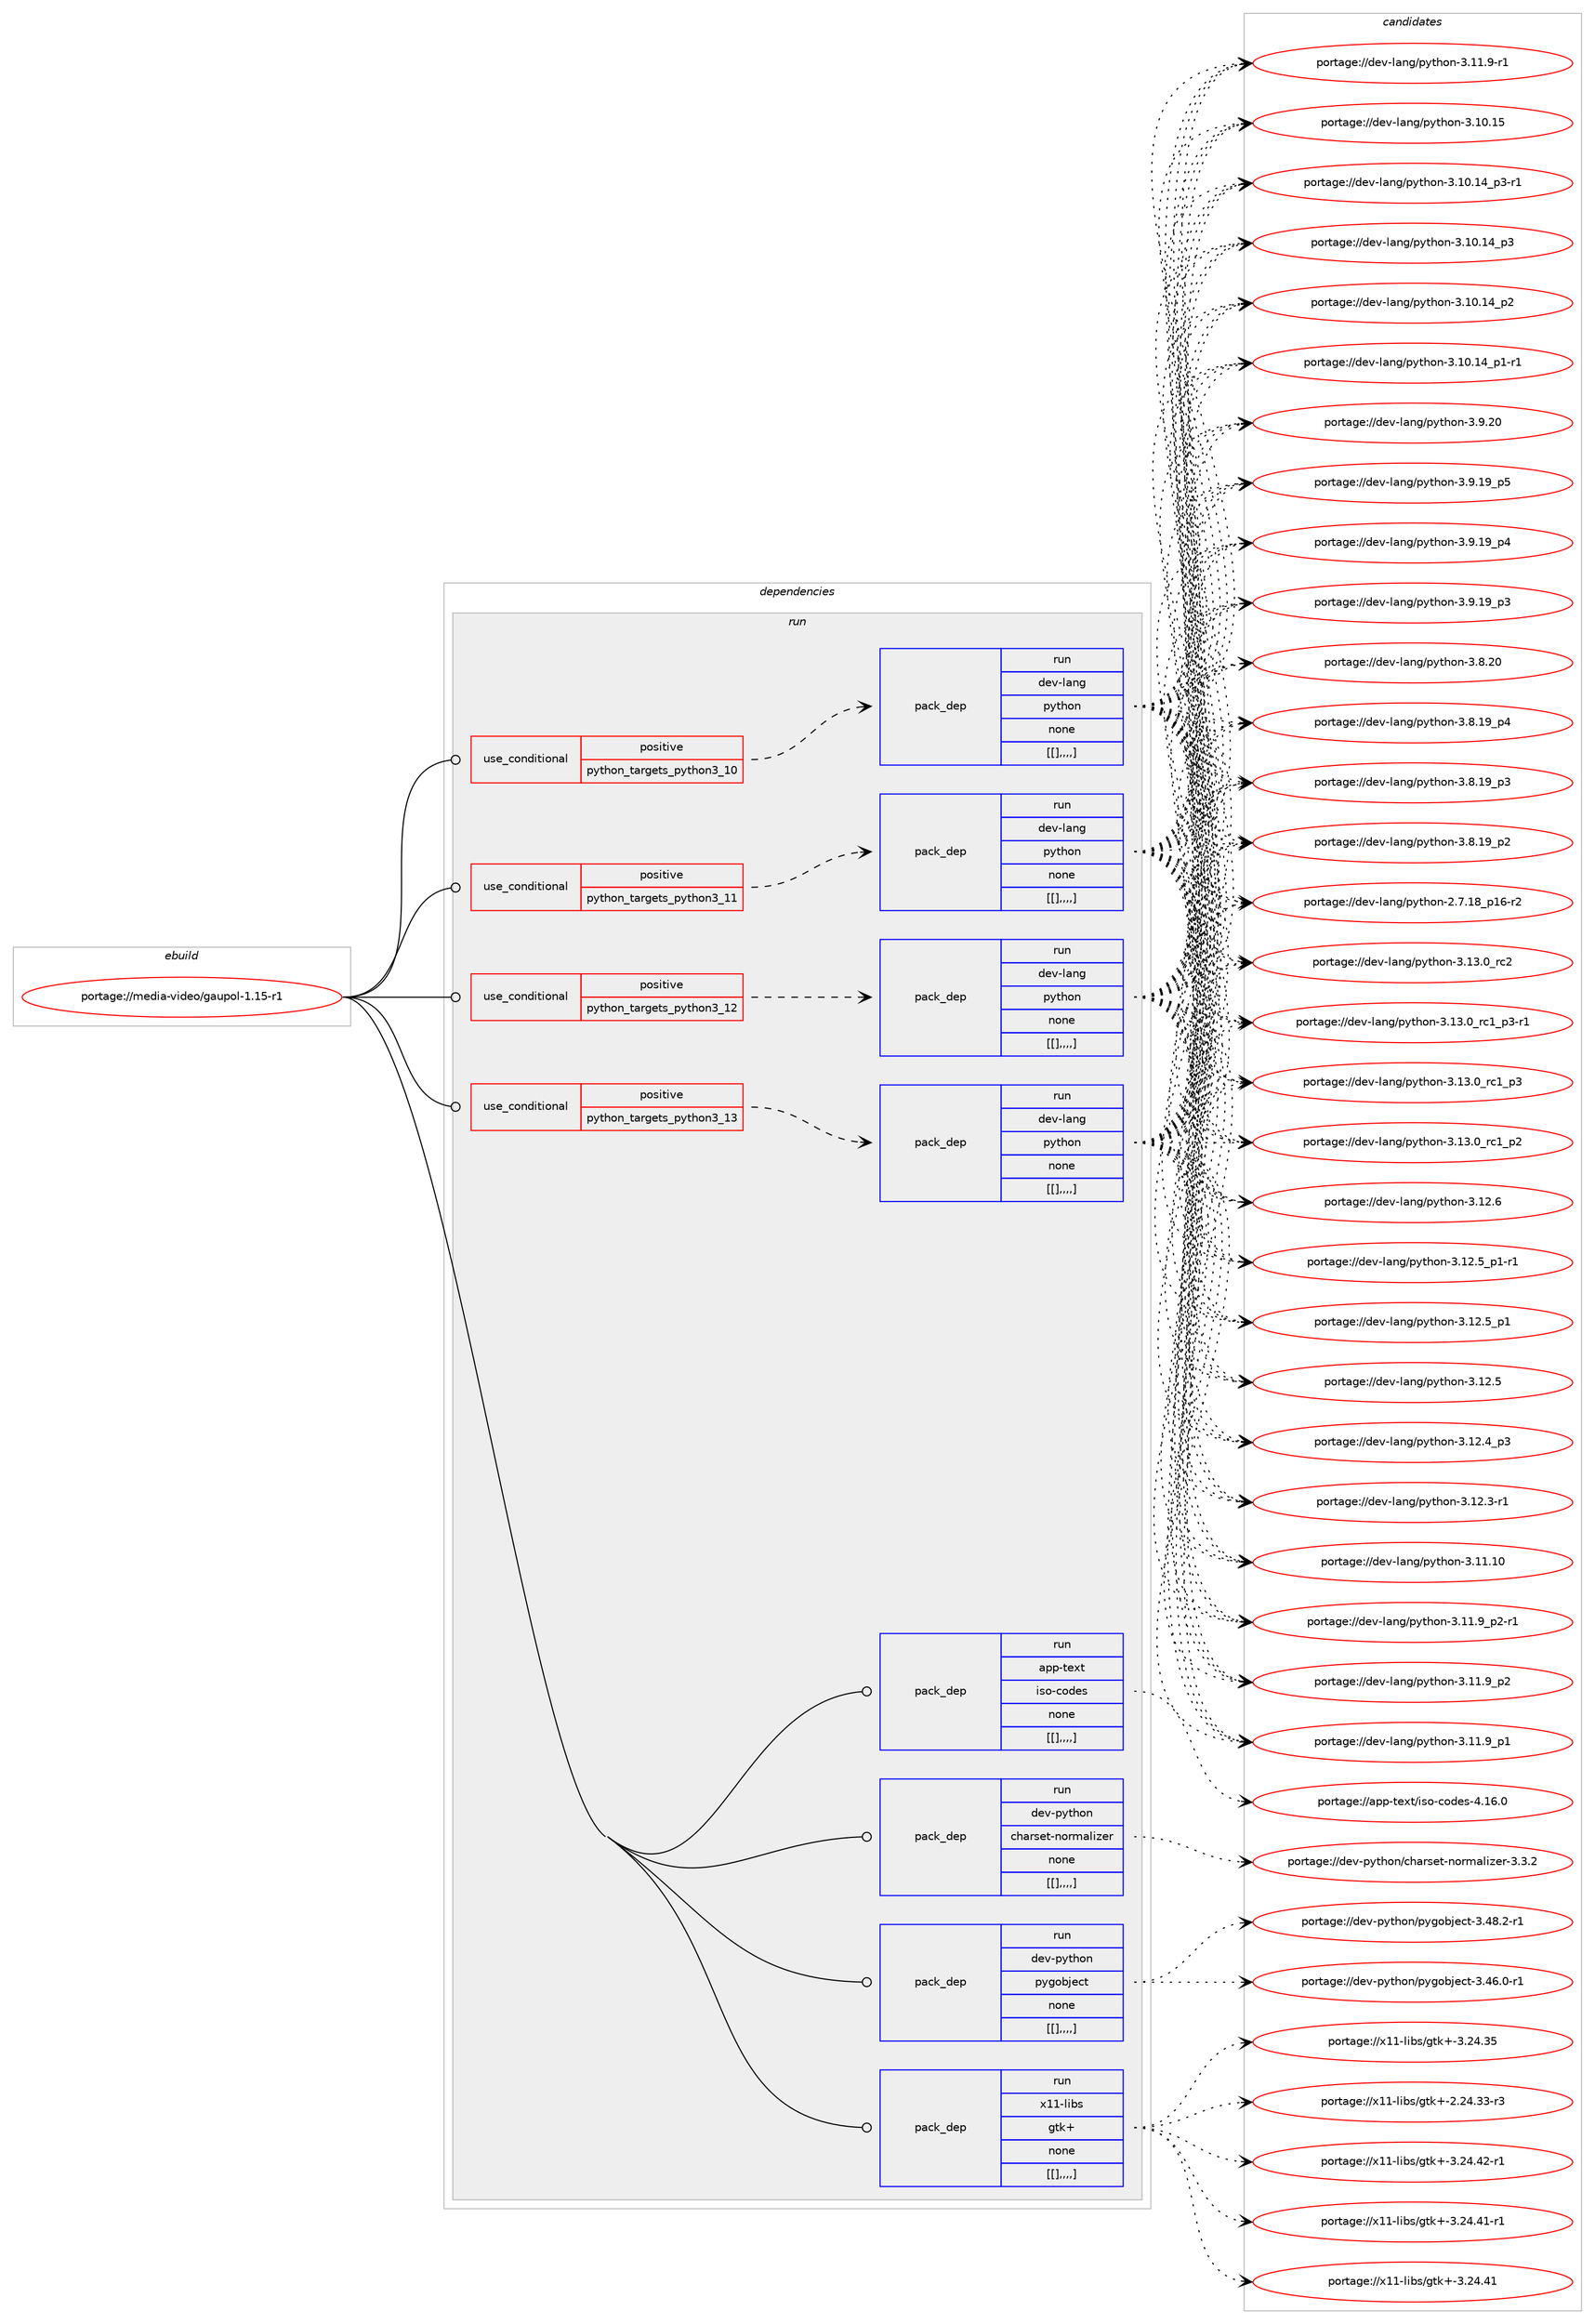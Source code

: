 digraph prolog {

# *************
# Graph options
# *************

newrank=true;
concentrate=true;
compound=true;
graph [rankdir=LR,fontname=Helvetica,fontsize=10,ranksep=1.5];#, ranksep=2.5, nodesep=0.2];
edge  [arrowhead=vee];
node  [fontname=Helvetica,fontsize=10];

# **********
# The ebuild
# **********

subgraph cluster_leftcol {
color=gray;
label=<<i>ebuild</i>>;
id [label="portage://media-video/gaupol-1.15-r1", color=red, width=4, href="../media-video/gaupol-1.15-r1.svg"];
}

# ****************
# The dependencies
# ****************

subgraph cluster_midcol {
color=gray;
label=<<i>dependencies</i>>;
subgraph cluster_compile {
fillcolor="#eeeeee";
style=filled;
label=<<i>compile</i>>;
}
subgraph cluster_compileandrun {
fillcolor="#eeeeee";
style=filled;
label=<<i>compile and run</i>>;
}
subgraph cluster_run {
fillcolor="#eeeeee";
style=filled;
label=<<i>run</i>>;
subgraph cond88554 {
dependency346748 [label=<<TABLE BORDER="0" CELLBORDER="1" CELLSPACING="0" CELLPADDING="4"><TR><TD ROWSPAN="3" CELLPADDING="10">use_conditional</TD></TR><TR><TD>positive</TD></TR><TR><TD>python_targets_python3_10</TD></TR></TABLE>>, shape=none, color=red];
subgraph pack255519 {
dependency346749 [label=<<TABLE BORDER="0" CELLBORDER="1" CELLSPACING="0" CELLPADDING="4" WIDTH="220"><TR><TD ROWSPAN="6" CELLPADDING="30">pack_dep</TD></TR><TR><TD WIDTH="110">run</TD></TR><TR><TD>dev-lang</TD></TR><TR><TD>python</TD></TR><TR><TD>none</TD></TR><TR><TD>[[],,,,]</TD></TR></TABLE>>, shape=none, color=blue];
}
dependency346748:e -> dependency346749:w [weight=20,style="dashed",arrowhead="vee"];
}
id:e -> dependency346748:w [weight=20,style="solid",arrowhead="odot"];
subgraph cond88555 {
dependency346750 [label=<<TABLE BORDER="0" CELLBORDER="1" CELLSPACING="0" CELLPADDING="4"><TR><TD ROWSPAN="3" CELLPADDING="10">use_conditional</TD></TR><TR><TD>positive</TD></TR><TR><TD>python_targets_python3_11</TD></TR></TABLE>>, shape=none, color=red];
subgraph pack255520 {
dependency346751 [label=<<TABLE BORDER="0" CELLBORDER="1" CELLSPACING="0" CELLPADDING="4" WIDTH="220"><TR><TD ROWSPAN="6" CELLPADDING="30">pack_dep</TD></TR><TR><TD WIDTH="110">run</TD></TR><TR><TD>dev-lang</TD></TR><TR><TD>python</TD></TR><TR><TD>none</TD></TR><TR><TD>[[],,,,]</TD></TR></TABLE>>, shape=none, color=blue];
}
dependency346750:e -> dependency346751:w [weight=20,style="dashed",arrowhead="vee"];
}
id:e -> dependency346750:w [weight=20,style="solid",arrowhead="odot"];
subgraph cond88556 {
dependency346752 [label=<<TABLE BORDER="0" CELLBORDER="1" CELLSPACING="0" CELLPADDING="4"><TR><TD ROWSPAN="3" CELLPADDING="10">use_conditional</TD></TR><TR><TD>positive</TD></TR><TR><TD>python_targets_python3_12</TD></TR></TABLE>>, shape=none, color=red];
subgraph pack255521 {
dependency346753 [label=<<TABLE BORDER="0" CELLBORDER="1" CELLSPACING="0" CELLPADDING="4" WIDTH="220"><TR><TD ROWSPAN="6" CELLPADDING="30">pack_dep</TD></TR><TR><TD WIDTH="110">run</TD></TR><TR><TD>dev-lang</TD></TR><TR><TD>python</TD></TR><TR><TD>none</TD></TR><TR><TD>[[],,,,]</TD></TR></TABLE>>, shape=none, color=blue];
}
dependency346752:e -> dependency346753:w [weight=20,style="dashed",arrowhead="vee"];
}
id:e -> dependency346752:w [weight=20,style="solid",arrowhead="odot"];
subgraph cond88557 {
dependency346754 [label=<<TABLE BORDER="0" CELLBORDER="1" CELLSPACING="0" CELLPADDING="4"><TR><TD ROWSPAN="3" CELLPADDING="10">use_conditional</TD></TR><TR><TD>positive</TD></TR><TR><TD>python_targets_python3_13</TD></TR></TABLE>>, shape=none, color=red];
subgraph pack255522 {
dependency346755 [label=<<TABLE BORDER="0" CELLBORDER="1" CELLSPACING="0" CELLPADDING="4" WIDTH="220"><TR><TD ROWSPAN="6" CELLPADDING="30">pack_dep</TD></TR><TR><TD WIDTH="110">run</TD></TR><TR><TD>dev-lang</TD></TR><TR><TD>python</TD></TR><TR><TD>none</TD></TR><TR><TD>[[],,,,]</TD></TR></TABLE>>, shape=none, color=blue];
}
dependency346754:e -> dependency346755:w [weight=20,style="dashed",arrowhead="vee"];
}
id:e -> dependency346754:w [weight=20,style="solid",arrowhead="odot"];
subgraph pack255523 {
dependency346756 [label=<<TABLE BORDER="0" CELLBORDER="1" CELLSPACING="0" CELLPADDING="4" WIDTH="220"><TR><TD ROWSPAN="6" CELLPADDING="30">pack_dep</TD></TR><TR><TD WIDTH="110">run</TD></TR><TR><TD>app-text</TD></TR><TR><TD>iso-codes</TD></TR><TR><TD>none</TD></TR><TR><TD>[[],,,,]</TD></TR></TABLE>>, shape=none, color=blue];
}
id:e -> dependency346756:w [weight=20,style="solid",arrowhead="odot"];
subgraph pack255524 {
dependency346757 [label=<<TABLE BORDER="0" CELLBORDER="1" CELLSPACING="0" CELLPADDING="4" WIDTH="220"><TR><TD ROWSPAN="6" CELLPADDING="30">pack_dep</TD></TR><TR><TD WIDTH="110">run</TD></TR><TR><TD>dev-python</TD></TR><TR><TD>charset-normalizer</TD></TR><TR><TD>none</TD></TR><TR><TD>[[],,,,]</TD></TR></TABLE>>, shape=none, color=blue];
}
id:e -> dependency346757:w [weight=20,style="solid",arrowhead="odot"];
subgraph pack255525 {
dependency346758 [label=<<TABLE BORDER="0" CELLBORDER="1" CELLSPACING="0" CELLPADDING="4" WIDTH="220"><TR><TD ROWSPAN="6" CELLPADDING="30">pack_dep</TD></TR><TR><TD WIDTH="110">run</TD></TR><TR><TD>dev-python</TD></TR><TR><TD>pygobject</TD></TR><TR><TD>none</TD></TR><TR><TD>[[],,,,]</TD></TR></TABLE>>, shape=none, color=blue];
}
id:e -> dependency346758:w [weight=20,style="solid",arrowhead="odot"];
subgraph pack255526 {
dependency346759 [label=<<TABLE BORDER="0" CELLBORDER="1" CELLSPACING="0" CELLPADDING="4" WIDTH="220"><TR><TD ROWSPAN="6" CELLPADDING="30">pack_dep</TD></TR><TR><TD WIDTH="110">run</TD></TR><TR><TD>x11-libs</TD></TR><TR><TD>gtk+</TD></TR><TR><TD>none</TD></TR><TR><TD>[[],,,,]</TD></TR></TABLE>>, shape=none, color=blue];
}
id:e -> dependency346759:w [weight=20,style="solid",arrowhead="odot"];
}
}

# **************
# The candidates
# **************

subgraph cluster_choices {
rank=same;
color=gray;
label=<<i>candidates</i>>;

subgraph choice255519 {
color=black;
nodesep=1;
choice10010111845108971101034711212111610411111045514649514648951149950 [label="portage://dev-lang/python-3.13.0_rc2", color=red, width=4,href="../dev-lang/python-3.13.0_rc2.svg"];
choice1001011184510897110103471121211161041111104551464951464895114994995112514511449 [label="portage://dev-lang/python-3.13.0_rc1_p3-r1", color=red, width=4,href="../dev-lang/python-3.13.0_rc1_p3-r1.svg"];
choice100101118451089711010347112121116104111110455146495146489511499499511251 [label="portage://dev-lang/python-3.13.0_rc1_p3", color=red, width=4,href="../dev-lang/python-3.13.0_rc1_p3.svg"];
choice100101118451089711010347112121116104111110455146495146489511499499511250 [label="portage://dev-lang/python-3.13.0_rc1_p2", color=red, width=4,href="../dev-lang/python-3.13.0_rc1_p2.svg"];
choice10010111845108971101034711212111610411111045514649504654 [label="portage://dev-lang/python-3.12.6", color=red, width=4,href="../dev-lang/python-3.12.6.svg"];
choice1001011184510897110103471121211161041111104551464950465395112494511449 [label="portage://dev-lang/python-3.12.5_p1-r1", color=red, width=4,href="../dev-lang/python-3.12.5_p1-r1.svg"];
choice100101118451089711010347112121116104111110455146495046539511249 [label="portage://dev-lang/python-3.12.5_p1", color=red, width=4,href="../dev-lang/python-3.12.5_p1.svg"];
choice10010111845108971101034711212111610411111045514649504653 [label="portage://dev-lang/python-3.12.5", color=red, width=4,href="../dev-lang/python-3.12.5.svg"];
choice100101118451089711010347112121116104111110455146495046529511251 [label="portage://dev-lang/python-3.12.4_p3", color=red, width=4,href="../dev-lang/python-3.12.4_p3.svg"];
choice100101118451089711010347112121116104111110455146495046514511449 [label="portage://dev-lang/python-3.12.3-r1", color=red, width=4,href="../dev-lang/python-3.12.3-r1.svg"];
choice1001011184510897110103471121211161041111104551464949464948 [label="portage://dev-lang/python-3.11.10", color=red, width=4,href="../dev-lang/python-3.11.10.svg"];
choice1001011184510897110103471121211161041111104551464949465795112504511449 [label="portage://dev-lang/python-3.11.9_p2-r1", color=red, width=4,href="../dev-lang/python-3.11.9_p2-r1.svg"];
choice100101118451089711010347112121116104111110455146494946579511250 [label="portage://dev-lang/python-3.11.9_p2", color=red, width=4,href="../dev-lang/python-3.11.9_p2.svg"];
choice100101118451089711010347112121116104111110455146494946579511249 [label="portage://dev-lang/python-3.11.9_p1", color=red, width=4,href="../dev-lang/python-3.11.9_p1.svg"];
choice100101118451089711010347112121116104111110455146494946574511449 [label="portage://dev-lang/python-3.11.9-r1", color=red, width=4,href="../dev-lang/python-3.11.9-r1.svg"];
choice1001011184510897110103471121211161041111104551464948464953 [label="portage://dev-lang/python-3.10.15", color=red, width=4,href="../dev-lang/python-3.10.15.svg"];
choice100101118451089711010347112121116104111110455146494846495295112514511449 [label="portage://dev-lang/python-3.10.14_p3-r1", color=red, width=4,href="../dev-lang/python-3.10.14_p3-r1.svg"];
choice10010111845108971101034711212111610411111045514649484649529511251 [label="portage://dev-lang/python-3.10.14_p3", color=red, width=4,href="../dev-lang/python-3.10.14_p3.svg"];
choice10010111845108971101034711212111610411111045514649484649529511250 [label="portage://dev-lang/python-3.10.14_p2", color=red, width=4,href="../dev-lang/python-3.10.14_p2.svg"];
choice100101118451089711010347112121116104111110455146494846495295112494511449 [label="portage://dev-lang/python-3.10.14_p1-r1", color=red, width=4,href="../dev-lang/python-3.10.14_p1-r1.svg"];
choice10010111845108971101034711212111610411111045514657465048 [label="portage://dev-lang/python-3.9.20", color=red, width=4,href="../dev-lang/python-3.9.20.svg"];
choice100101118451089711010347112121116104111110455146574649579511253 [label="portage://dev-lang/python-3.9.19_p5", color=red, width=4,href="../dev-lang/python-3.9.19_p5.svg"];
choice100101118451089711010347112121116104111110455146574649579511252 [label="portage://dev-lang/python-3.9.19_p4", color=red, width=4,href="../dev-lang/python-3.9.19_p4.svg"];
choice100101118451089711010347112121116104111110455146574649579511251 [label="portage://dev-lang/python-3.9.19_p3", color=red, width=4,href="../dev-lang/python-3.9.19_p3.svg"];
choice10010111845108971101034711212111610411111045514656465048 [label="portage://dev-lang/python-3.8.20", color=red, width=4,href="../dev-lang/python-3.8.20.svg"];
choice100101118451089711010347112121116104111110455146564649579511252 [label="portage://dev-lang/python-3.8.19_p4", color=red, width=4,href="../dev-lang/python-3.8.19_p4.svg"];
choice100101118451089711010347112121116104111110455146564649579511251 [label="portage://dev-lang/python-3.8.19_p3", color=red, width=4,href="../dev-lang/python-3.8.19_p3.svg"];
choice100101118451089711010347112121116104111110455146564649579511250 [label="portage://dev-lang/python-3.8.19_p2", color=red, width=4,href="../dev-lang/python-3.8.19_p2.svg"];
choice100101118451089711010347112121116104111110455046554649569511249544511450 [label="portage://dev-lang/python-2.7.18_p16-r2", color=red, width=4,href="../dev-lang/python-2.7.18_p16-r2.svg"];
dependency346749:e -> choice10010111845108971101034711212111610411111045514649514648951149950:w [style=dotted,weight="100"];
dependency346749:e -> choice1001011184510897110103471121211161041111104551464951464895114994995112514511449:w [style=dotted,weight="100"];
dependency346749:e -> choice100101118451089711010347112121116104111110455146495146489511499499511251:w [style=dotted,weight="100"];
dependency346749:e -> choice100101118451089711010347112121116104111110455146495146489511499499511250:w [style=dotted,weight="100"];
dependency346749:e -> choice10010111845108971101034711212111610411111045514649504654:w [style=dotted,weight="100"];
dependency346749:e -> choice1001011184510897110103471121211161041111104551464950465395112494511449:w [style=dotted,weight="100"];
dependency346749:e -> choice100101118451089711010347112121116104111110455146495046539511249:w [style=dotted,weight="100"];
dependency346749:e -> choice10010111845108971101034711212111610411111045514649504653:w [style=dotted,weight="100"];
dependency346749:e -> choice100101118451089711010347112121116104111110455146495046529511251:w [style=dotted,weight="100"];
dependency346749:e -> choice100101118451089711010347112121116104111110455146495046514511449:w [style=dotted,weight="100"];
dependency346749:e -> choice1001011184510897110103471121211161041111104551464949464948:w [style=dotted,weight="100"];
dependency346749:e -> choice1001011184510897110103471121211161041111104551464949465795112504511449:w [style=dotted,weight="100"];
dependency346749:e -> choice100101118451089711010347112121116104111110455146494946579511250:w [style=dotted,weight="100"];
dependency346749:e -> choice100101118451089711010347112121116104111110455146494946579511249:w [style=dotted,weight="100"];
dependency346749:e -> choice100101118451089711010347112121116104111110455146494946574511449:w [style=dotted,weight="100"];
dependency346749:e -> choice1001011184510897110103471121211161041111104551464948464953:w [style=dotted,weight="100"];
dependency346749:e -> choice100101118451089711010347112121116104111110455146494846495295112514511449:w [style=dotted,weight="100"];
dependency346749:e -> choice10010111845108971101034711212111610411111045514649484649529511251:w [style=dotted,weight="100"];
dependency346749:e -> choice10010111845108971101034711212111610411111045514649484649529511250:w [style=dotted,weight="100"];
dependency346749:e -> choice100101118451089711010347112121116104111110455146494846495295112494511449:w [style=dotted,weight="100"];
dependency346749:e -> choice10010111845108971101034711212111610411111045514657465048:w [style=dotted,weight="100"];
dependency346749:e -> choice100101118451089711010347112121116104111110455146574649579511253:w [style=dotted,weight="100"];
dependency346749:e -> choice100101118451089711010347112121116104111110455146574649579511252:w [style=dotted,weight="100"];
dependency346749:e -> choice100101118451089711010347112121116104111110455146574649579511251:w [style=dotted,weight="100"];
dependency346749:e -> choice10010111845108971101034711212111610411111045514656465048:w [style=dotted,weight="100"];
dependency346749:e -> choice100101118451089711010347112121116104111110455146564649579511252:w [style=dotted,weight="100"];
dependency346749:e -> choice100101118451089711010347112121116104111110455146564649579511251:w [style=dotted,weight="100"];
dependency346749:e -> choice100101118451089711010347112121116104111110455146564649579511250:w [style=dotted,weight="100"];
dependency346749:e -> choice100101118451089711010347112121116104111110455046554649569511249544511450:w [style=dotted,weight="100"];
}
subgraph choice255520 {
color=black;
nodesep=1;
choice10010111845108971101034711212111610411111045514649514648951149950 [label="portage://dev-lang/python-3.13.0_rc2", color=red, width=4,href="../dev-lang/python-3.13.0_rc2.svg"];
choice1001011184510897110103471121211161041111104551464951464895114994995112514511449 [label="portage://dev-lang/python-3.13.0_rc1_p3-r1", color=red, width=4,href="../dev-lang/python-3.13.0_rc1_p3-r1.svg"];
choice100101118451089711010347112121116104111110455146495146489511499499511251 [label="portage://dev-lang/python-3.13.0_rc1_p3", color=red, width=4,href="../dev-lang/python-3.13.0_rc1_p3.svg"];
choice100101118451089711010347112121116104111110455146495146489511499499511250 [label="portage://dev-lang/python-3.13.0_rc1_p2", color=red, width=4,href="../dev-lang/python-3.13.0_rc1_p2.svg"];
choice10010111845108971101034711212111610411111045514649504654 [label="portage://dev-lang/python-3.12.6", color=red, width=4,href="../dev-lang/python-3.12.6.svg"];
choice1001011184510897110103471121211161041111104551464950465395112494511449 [label="portage://dev-lang/python-3.12.5_p1-r1", color=red, width=4,href="../dev-lang/python-3.12.5_p1-r1.svg"];
choice100101118451089711010347112121116104111110455146495046539511249 [label="portage://dev-lang/python-3.12.5_p1", color=red, width=4,href="../dev-lang/python-3.12.5_p1.svg"];
choice10010111845108971101034711212111610411111045514649504653 [label="portage://dev-lang/python-3.12.5", color=red, width=4,href="../dev-lang/python-3.12.5.svg"];
choice100101118451089711010347112121116104111110455146495046529511251 [label="portage://dev-lang/python-3.12.4_p3", color=red, width=4,href="../dev-lang/python-3.12.4_p3.svg"];
choice100101118451089711010347112121116104111110455146495046514511449 [label="portage://dev-lang/python-3.12.3-r1", color=red, width=4,href="../dev-lang/python-3.12.3-r1.svg"];
choice1001011184510897110103471121211161041111104551464949464948 [label="portage://dev-lang/python-3.11.10", color=red, width=4,href="../dev-lang/python-3.11.10.svg"];
choice1001011184510897110103471121211161041111104551464949465795112504511449 [label="portage://dev-lang/python-3.11.9_p2-r1", color=red, width=4,href="../dev-lang/python-3.11.9_p2-r1.svg"];
choice100101118451089711010347112121116104111110455146494946579511250 [label="portage://dev-lang/python-3.11.9_p2", color=red, width=4,href="../dev-lang/python-3.11.9_p2.svg"];
choice100101118451089711010347112121116104111110455146494946579511249 [label="portage://dev-lang/python-3.11.9_p1", color=red, width=4,href="../dev-lang/python-3.11.9_p1.svg"];
choice100101118451089711010347112121116104111110455146494946574511449 [label="portage://dev-lang/python-3.11.9-r1", color=red, width=4,href="../dev-lang/python-3.11.9-r1.svg"];
choice1001011184510897110103471121211161041111104551464948464953 [label="portage://dev-lang/python-3.10.15", color=red, width=4,href="../dev-lang/python-3.10.15.svg"];
choice100101118451089711010347112121116104111110455146494846495295112514511449 [label="portage://dev-lang/python-3.10.14_p3-r1", color=red, width=4,href="../dev-lang/python-3.10.14_p3-r1.svg"];
choice10010111845108971101034711212111610411111045514649484649529511251 [label="portage://dev-lang/python-3.10.14_p3", color=red, width=4,href="../dev-lang/python-3.10.14_p3.svg"];
choice10010111845108971101034711212111610411111045514649484649529511250 [label="portage://dev-lang/python-3.10.14_p2", color=red, width=4,href="../dev-lang/python-3.10.14_p2.svg"];
choice100101118451089711010347112121116104111110455146494846495295112494511449 [label="portage://dev-lang/python-3.10.14_p1-r1", color=red, width=4,href="../dev-lang/python-3.10.14_p1-r1.svg"];
choice10010111845108971101034711212111610411111045514657465048 [label="portage://dev-lang/python-3.9.20", color=red, width=4,href="../dev-lang/python-3.9.20.svg"];
choice100101118451089711010347112121116104111110455146574649579511253 [label="portage://dev-lang/python-3.9.19_p5", color=red, width=4,href="../dev-lang/python-3.9.19_p5.svg"];
choice100101118451089711010347112121116104111110455146574649579511252 [label="portage://dev-lang/python-3.9.19_p4", color=red, width=4,href="../dev-lang/python-3.9.19_p4.svg"];
choice100101118451089711010347112121116104111110455146574649579511251 [label="portage://dev-lang/python-3.9.19_p3", color=red, width=4,href="../dev-lang/python-3.9.19_p3.svg"];
choice10010111845108971101034711212111610411111045514656465048 [label="portage://dev-lang/python-3.8.20", color=red, width=4,href="../dev-lang/python-3.8.20.svg"];
choice100101118451089711010347112121116104111110455146564649579511252 [label="portage://dev-lang/python-3.8.19_p4", color=red, width=4,href="../dev-lang/python-3.8.19_p4.svg"];
choice100101118451089711010347112121116104111110455146564649579511251 [label="portage://dev-lang/python-3.8.19_p3", color=red, width=4,href="../dev-lang/python-3.8.19_p3.svg"];
choice100101118451089711010347112121116104111110455146564649579511250 [label="portage://dev-lang/python-3.8.19_p2", color=red, width=4,href="../dev-lang/python-3.8.19_p2.svg"];
choice100101118451089711010347112121116104111110455046554649569511249544511450 [label="portage://dev-lang/python-2.7.18_p16-r2", color=red, width=4,href="../dev-lang/python-2.7.18_p16-r2.svg"];
dependency346751:e -> choice10010111845108971101034711212111610411111045514649514648951149950:w [style=dotted,weight="100"];
dependency346751:e -> choice1001011184510897110103471121211161041111104551464951464895114994995112514511449:w [style=dotted,weight="100"];
dependency346751:e -> choice100101118451089711010347112121116104111110455146495146489511499499511251:w [style=dotted,weight="100"];
dependency346751:e -> choice100101118451089711010347112121116104111110455146495146489511499499511250:w [style=dotted,weight="100"];
dependency346751:e -> choice10010111845108971101034711212111610411111045514649504654:w [style=dotted,weight="100"];
dependency346751:e -> choice1001011184510897110103471121211161041111104551464950465395112494511449:w [style=dotted,weight="100"];
dependency346751:e -> choice100101118451089711010347112121116104111110455146495046539511249:w [style=dotted,weight="100"];
dependency346751:e -> choice10010111845108971101034711212111610411111045514649504653:w [style=dotted,weight="100"];
dependency346751:e -> choice100101118451089711010347112121116104111110455146495046529511251:w [style=dotted,weight="100"];
dependency346751:e -> choice100101118451089711010347112121116104111110455146495046514511449:w [style=dotted,weight="100"];
dependency346751:e -> choice1001011184510897110103471121211161041111104551464949464948:w [style=dotted,weight="100"];
dependency346751:e -> choice1001011184510897110103471121211161041111104551464949465795112504511449:w [style=dotted,weight="100"];
dependency346751:e -> choice100101118451089711010347112121116104111110455146494946579511250:w [style=dotted,weight="100"];
dependency346751:e -> choice100101118451089711010347112121116104111110455146494946579511249:w [style=dotted,weight="100"];
dependency346751:e -> choice100101118451089711010347112121116104111110455146494946574511449:w [style=dotted,weight="100"];
dependency346751:e -> choice1001011184510897110103471121211161041111104551464948464953:w [style=dotted,weight="100"];
dependency346751:e -> choice100101118451089711010347112121116104111110455146494846495295112514511449:w [style=dotted,weight="100"];
dependency346751:e -> choice10010111845108971101034711212111610411111045514649484649529511251:w [style=dotted,weight="100"];
dependency346751:e -> choice10010111845108971101034711212111610411111045514649484649529511250:w [style=dotted,weight="100"];
dependency346751:e -> choice100101118451089711010347112121116104111110455146494846495295112494511449:w [style=dotted,weight="100"];
dependency346751:e -> choice10010111845108971101034711212111610411111045514657465048:w [style=dotted,weight="100"];
dependency346751:e -> choice100101118451089711010347112121116104111110455146574649579511253:w [style=dotted,weight="100"];
dependency346751:e -> choice100101118451089711010347112121116104111110455146574649579511252:w [style=dotted,weight="100"];
dependency346751:e -> choice100101118451089711010347112121116104111110455146574649579511251:w [style=dotted,weight="100"];
dependency346751:e -> choice10010111845108971101034711212111610411111045514656465048:w [style=dotted,weight="100"];
dependency346751:e -> choice100101118451089711010347112121116104111110455146564649579511252:w [style=dotted,weight="100"];
dependency346751:e -> choice100101118451089711010347112121116104111110455146564649579511251:w [style=dotted,weight="100"];
dependency346751:e -> choice100101118451089711010347112121116104111110455146564649579511250:w [style=dotted,weight="100"];
dependency346751:e -> choice100101118451089711010347112121116104111110455046554649569511249544511450:w [style=dotted,weight="100"];
}
subgraph choice255521 {
color=black;
nodesep=1;
choice10010111845108971101034711212111610411111045514649514648951149950 [label="portage://dev-lang/python-3.13.0_rc2", color=red, width=4,href="../dev-lang/python-3.13.0_rc2.svg"];
choice1001011184510897110103471121211161041111104551464951464895114994995112514511449 [label="portage://dev-lang/python-3.13.0_rc1_p3-r1", color=red, width=4,href="../dev-lang/python-3.13.0_rc1_p3-r1.svg"];
choice100101118451089711010347112121116104111110455146495146489511499499511251 [label="portage://dev-lang/python-3.13.0_rc1_p3", color=red, width=4,href="../dev-lang/python-3.13.0_rc1_p3.svg"];
choice100101118451089711010347112121116104111110455146495146489511499499511250 [label="portage://dev-lang/python-3.13.0_rc1_p2", color=red, width=4,href="../dev-lang/python-3.13.0_rc1_p2.svg"];
choice10010111845108971101034711212111610411111045514649504654 [label="portage://dev-lang/python-3.12.6", color=red, width=4,href="../dev-lang/python-3.12.6.svg"];
choice1001011184510897110103471121211161041111104551464950465395112494511449 [label="portage://dev-lang/python-3.12.5_p1-r1", color=red, width=4,href="../dev-lang/python-3.12.5_p1-r1.svg"];
choice100101118451089711010347112121116104111110455146495046539511249 [label="portage://dev-lang/python-3.12.5_p1", color=red, width=4,href="../dev-lang/python-3.12.5_p1.svg"];
choice10010111845108971101034711212111610411111045514649504653 [label="portage://dev-lang/python-3.12.5", color=red, width=4,href="../dev-lang/python-3.12.5.svg"];
choice100101118451089711010347112121116104111110455146495046529511251 [label="portage://dev-lang/python-3.12.4_p3", color=red, width=4,href="../dev-lang/python-3.12.4_p3.svg"];
choice100101118451089711010347112121116104111110455146495046514511449 [label="portage://dev-lang/python-3.12.3-r1", color=red, width=4,href="../dev-lang/python-3.12.3-r1.svg"];
choice1001011184510897110103471121211161041111104551464949464948 [label="portage://dev-lang/python-3.11.10", color=red, width=4,href="../dev-lang/python-3.11.10.svg"];
choice1001011184510897110103471121211161041111104551464949465795112504511449 [label="portage://dev-lang/python-3.11.9_p2-r1", color=red, width=4,href="../dev-lang/python-3.11.9_p2-r1.svg"];
choice100101118451089711010347112121116104111110455146494946579511250 [label="portage://dev-lang/python-3.11.9_p2", color=red, width=4,href="../dev-lang/python-3.11.9_p2.svg"];
choice100101118451089711010347112121116104111110455146494946579511249 [label="portage://dev-lang/python-3.11.9_p1", color=red, width=4,href="../dev-lang/python-3.11.9_p1.svg"];
choice100101118451089711010347112121116104111110455146494946574511449 [label="portage://dev-lang/python-3.11.9-r1", color=red, width=4,href="../dev-lang/python-3.11.9-r1.svg"];
choice1001011184510897110103471121211161041111104551464948464953 [label="portage://dev-lang/python-3.10.15", color=red, width=4,href="../dev-lang/python-3.10.15.svg"];
choice100101118451089711010347112121116104111110455146494846495295112514511449 [label="portage://dev-lang/python-3.10.14_p3-r1", color=red, width=4,href="../dev-lang/python-3.10.14_p3-r1.svg"];
choice10010111845108971101034711212111610411111045514649484649529511251 [label="portage://dev-lang/python-3.10.14_p3", color=red, width=4,href="../dev-lang/python-3.10.14_p3.svg"];
choice10010111845108971101034711212111610411111045514649484649529511250 [label="portage://dev-lang/python-3.10.14_p2", color=red, width=4,href="../dev-lang/python-3.10.14_p2.svg"];
choice100101118451089711010347112121116104111110455146494846495295112494511449 [label="portage://dev-lang/python-3.10.14_p1-r1", color=red, width=4,href="../dev-lang/python-3.10.14_p1-r1.svg"];
choice10010111845108971101034711212111610411111045514657465048 [label="portage://dev-lang/python-3.9.20", color=red, width=4,href="../dev-lang/python-3.9.20.svg"];
choice100101118451089711010347112121116104111110455146574649579511253 [label="portage://dev-lang/python-3.9.19_p5", color=red, width=4,href="../dev-lang/python-3.9.19_p5.svg"];
choice100101118451089711010347112121116104111110455146574649579511252 [label="portage://dev-lang/python-3.9.19_p4", color=red, width=4,href="../dev-lang/python-3.9.19_p4.svg"];
choice100101118451089711010347112121116104111110455146574649579511251 [label="portage://dev-lang/python-3.9.19_p3", color=red, width=4,href="../dev-lang/python-3.9.19_p3.svg"];
choice10010111845108971101034711212111610411111045514656465048 [label="portage://dev-lang/python-3.8.20", color=red, width=4,href="../dev-lang/python-3.8.20.svg"];
choice100101118451089711010347112121116104111110455146564649579511252 [label="portage://dev-lang/python-3.8.19_p4", color=red, width=4,href="../dev-lang/python-3.8.19_p4.svg"];
choice100101118451089711010347112121116104111110455146564649579511251 [label="portage://dev-lang/python-3.8.19_p3", color=red, width=4,href="../dev-lang/python-3.8.19_p3.svg"];
choice100101118451089711010347112121116104111110455146564649579511250 [label="portage://dev-lang/python-3.8.19_p2", color=red, width=4,href="../dev-lang/python-3.8.19_p2.svg"];
choice100101118451089711010347112121116104111110455046554649569511249544511450 [label="portage://dev-lang/python-2.7.18_p16-r2", color=red, width=4,href="../dev-lang/python-2.7.18_p16-r2.svg"];
dependency346753:e -> choice10010111845108971101034711212111610411111045514649514648951149950:w [style=dotted,weight="100"];
dependency346753:e -> choice1001011184510897110103471121211161041111104551464951464895114994995112514511449:w [style=dotted,weight="100"];
dependency346753:e -> choice100101118451089711010347112121116104111110455146495146489511499499511251:w [style=dotted,weight="100"];
dependency346753:e -> choice100101118451089711010347112121116104111110455146495146489511499499511250:w [style=dotted,weight="100"];
dependency346753:e -> choice10010111845108971101034711212111610411111045514649504654:w [style=dotted,weight="100"];
dependency346753:e -> choice1001011184510897110103471121211161041111104551464950465395112494511449:w [style=dotted,weight="100"];
dependency346753:e -> choice100101118451089711010347112121116104111110455146495046539511249:w [style=dotted,weight="100"];
dependency346753:e -> choice10010111845108971101034711212111610411111045514649504653:w [style=dotted,weight="100"];
dependency346753:e -> choice100101118451089711010347112121116104111110455146495046529511251:w [style=dotted,weight="100"];
dependency346753:e -> choice100101118451089711010347112121116104111110455146495046514511449:w [style=dotted,weight="100"];
dependency346753:e -> choice1001011184510897110103471121211161041111104551464949464948:w [style=dotted,weight="100"];
dependency346753:e -> choice1001011184510897110103471121211161041111104551464949465795112504511449:w [style=dotted,weight="100"];
dependency346753:e -> choice100101118451089711010347112121116104111110455146494946579511250:w [style=dotted,weight="100"];
dependency346753:e -> choice100101118451089711010347112121116104111110455146494946579511249:w [style=dotted,weight="100"];
dependency346753:e -> choice100101118451089711010347112121116104111110455146494946574511449:w [style=dotted,weight="100"];
dependency346753:e -> choice1001011184510897110103471121211161041111104551464948464953:w [style=dotted,weight="100"];
dependency346753:e -> choice100101118451089711010347112121116104111110455146494846495295112514511449:w [style=dotted,weight="100"];
dependency346753:e -> choice10010111845108971101034711212111610411111045514649484649529511251:w [style=dotted,weight="100"];
dependency346753:e -> choice10010111845108971101034711212111610411111045514649484649529511250:w [style=dotted,weight="100"];
dependency346753:e -> choice100101118451089711010347112121116104111110455146494846495295112494511449:w [style=dotted,weight="100"];
dependency346753:e -> choice10010111845108971101034711212111610411111045514657465048:w [style=dotted,weight="100"];
dependency346753:e -> choice100101118451089711010347112121116104111110455146574649579511253:w [style=dotted,weight="100"];
dependency346753:e -> choice100101118451089711010347112121116104111110455146574649579511252:w [style=dotted,weight="100"];
dependency346753:e -> choice100101118451089711010347112121116104111110455146574649579511251:w [style=dotted,weight="100"];
dependency346753:e -> choice10010111845108971101034711212111610411111045514656465048:w [style=dotted,weight="100"];
dependency346753:e -> choice100101118451089711010347112121116104111110455146564649579511252:w [style=dotted,weight="100"];
dependency346753:e -> choice100101118451089711010347112121116104111110455146564649579511251:w [style=dotted,weight="100"];
dependency346753:e -> choice100101118451089711010347112121116104111110455146564649579511250:w [style=dotted,weight="100"];
dependency346753:e -> choice100101118451089711010347112121116104111110455046554649569511249544511450:w [style=dotted,weight="100"];
}
subgraph choice255522 {
color=black;
nodesep=1;
choice10010111845108971101034711212111610411111045514649514648951149950 [label="portage://dev-lang/python-3.13.0_rc2", color=red, width=4,href="../dev-lang/python-3.13.0_rc2.svg"];
choice1001011184510897110103471121211161041111104551464951464895114994995112514511449 [label="portage://dev-lang/python-3.13.0_rc1_p3-r1", color=red, width=4,href="../dev-lang/python-3.13.0_rc1_p3-r1.svg"];
choice100101118451089711010347112121116104111110455146495146489511499499511251 [label="portage://dev-lang/python-3.13.0_rc1_p3", color=red, width=4,href="../dev-lang/python-3.13.0_rc1_p3.svg"];
choice100101118451089711010347112121116104111110455146495146489511499499511250 [label="portage://dev-lang/python-3.13.0_rc1_p2", color=red, width=4,href="../dev-lang/python-3.13.0_rc1_p2.svg"];
choice10010111845108971101034711212111610411111045514649504654 [label="portage://dev-lang/python-3.12.6", color=red, width=4,href="../dev-lang/python-3.12.6.svg"];
choice1001011184510897110103471121211161041111104551464950465395112494511449 [label="portage://dev-lang/python-3.12.5_p1-r1", color=red, width=4,href="../dev-lang/python-3.12.5_p1-r1.svg"];
choice100101118451089711010347112121116104111110455146495046539511249 [label="portage://dev-lang/python-3.12.5_p1", color=red, width=4,href="../dev-lang/python-3.12.5_p1.svg"];
choice10010111845108971101034711212111610411111045514649504653 [label="portage://dev-lang/python-3.12.5", color=red, width=4,href="../dev-lang/python-3.12.5.svg"];
choice100101118451089711010347112121116104111110455146495046529511251 [label="portage://dev-lang/python-3.12.4_p3", color=red, width=4,href="../dev-lang/python-3.12.4_p3.svg"];
choice100101118451089711010347112121116104111110455146495046514511449 [label="portage://dev-lang/python-3.12.3-r1", color=red, width=4,href="../dev-lang/python-3.12.3-r1.svg"];
choice1001011184510897110103471121211161041111104551464949464948 [label="portage://dev-lang/python-3.11.10", color=red, width=4,href="../dev-lang/python-3.11.10.svg"];
choice1001011184510897110103471121211161041111104551464949465795112504511449 [label="portage://dev-lang/python-3.11.9_p2-r1", color=red, width=4,href="../dev-lang/python-3.11.9_p2-r1.svg"];
choice100101118451089711010347112121116104111110455146494946579511250 [label="portage://dev-lang/python-3.11.9_p2", color=red, width=4,href="../dev-lang/python-3.11.9_p2.svg"];
choice100101118451089711010347112121116104111110455146494946579511249 [label="portage://dev-lang/python-3.11.9_p1", color=red, width=4,href="../dev-lang/python-3.11.9_p1.svg"];
choice100101118451089711010347112121116104111110455146494946574511449 [label="portage://dev-lang/python-3.11.9-r1", color=red, width=4,href="../dev-lang/python-3.11.9-r1.svg"];
choice1001011184510897110103471121211161041111104551464948464953 [label="portage://dev-lang/python-3.10.15", color=red, width=4,href="../dev-lang/python-3.10.15.svg"];
choice100101118451089711010347112121116104111110455146494846495295112514511449 [label="portage://dev-lang/python-3.10.14_p3-r1", color=red, width=4,href="../dev-lang/python-3.10.14_p3-r1.svg"];
choice10010111845108971101034711212111610411111045514649484649529511251 [label="portage://dev-lang/python-3.10.14_p3", color=red, width=4,href="../dev-lang/python-3.10.14_p3.svg"];
choice10010111845108971101034711212111610411111045514649484649529511250 [label="portage://dev-lang/python-3.10.14_p2", color=red, width=4,href="../dev-lang/python-3.10.14_p2.svg"];
choice100101118451089711010347112121116104111110455146494846495295112494511449 [label="portage://dev-lang/python-3.10.14_p1-r1", color=red, width=4,href="../dev-lang/python-3.10.14_p1-r1.svg"];
choice10010111845108971101034711212111610411111045514657465048 [label="portage://dev-lang/python-3.9.20", color=red, width=4,href="../dev-lang/python-3.9.20.svg"];
choice100101118451089711010347112121116104111110455146574649579511253 [label="portage://dev-lang/python-3.9.19_p5", color=red, width=4,href="../dev-lang/python-3.9.19_p5.svg"];
choice100101118451089711010347112121116104111110455146574649579511252 [label="portage://dev-lang/python-3.9.19_p4", color=red, width=4,href="../dev-lang/python-3.9.19_p4.svg"];
choice100101118451089711010347112121116104111110455146574649579511251 [label="portage://dev-lang/python-3.9.19_p3", color=red, width=4,href="../dev-lang/python-3.9.19_p3.svg"];
choice10010111845108971101034711212111610411111045514656465048 [label="portage://dev-lang/python-3.8.20", color=red, width=4,href="../dev-lang/python-3.8.20.svg"];
choice100101118451089711010347112121116104111110455146564649579511252 [label="portage://dev-lang/python-3.8.19_p4", color=red, width=4,href="../dev-lang/python-3.8.19_p4.svg"];
choice100101118451089711010347112121116104111110455146564649579511251 [label="portage://dev-lang/python-3.8.19_p3", color=red, width=4,href="../dev-lang/python-3.8.19_p3.svg"];
choice100101118451089711010347112121116104111110455146564649579511250 [label="portage://dev-lang/python-3.8.19_p2", color=red, width=4,href="../dev-lang/python-3.8.19_p2.svg"];
choice100101118451089711010347112121116104111110455046554649569511249544511450 [label="portage://dev-lang/python-2.7.18_p16-r2", color=red, width=4,href="../dev-lang/python-2.7.18_p16-r2.svg"];
dependency346755:e -> choice10010111845108971101034711212111610411111045514649514648951149950:w [style=dotted,weight="100"];
dependency346755:e -> choice1001011184510897110103471121211161041111104551464951464895114994995112514511449:w [style=dotted,weight="100"];
dependency346755:e -> choice100101118451089711010347112121116104111110455146495146489511499499511251:w [style=dotted,weight="100"];
dependency346755:e -> choice100101118451089711010347112121116104111110455146495146489511499499511250:w [style=dotted,weight="100"];
dependency346755:e -> choice10010111845108971101034711212111610411111045514649504654:w [style=dotted,weight="100"];
dependency346755:e -> choice1001011184510897110103471121211161041111104551464950465395112494511449:w [style=dotted,weight="100"];
dependency346755:e -> choice100101118451089711010347112121116104111110455146495046539511249:w [style=dotted,weight="100"];
dependency346755:e -> choice10010111845108971101034711212111610411111045514649504653:w [style=dotted,weight="100"];
dependency346755:e -> choice100101118451089711010347112121116104111110455146495046529511251:w [style=dotted,weight="100"];
dependency346755:e -> choice100101118451089711010347112121116104111110455146495046514511449:w [style=dotted,weight="100"];
dependency346755:e -> choice1001011184510897110103471121211161041111104551464949464948:w [style=dotted,weight="100"];
dependency346755:e -> choice1001011184510897110103471121211161041111104551464949465795112504511449:w [style=dotted,weight="100"];
dependency346755:e -> choice100101118451089711010347112121116104111110455146494946579511250:w [style=dotted,weight="100"];
dependency346755:e -> choice100101118451089711010347112121116104111110455146494946579511249:w [style=dotted,weight="100"];
dependency346755:e -> choice100101118451089711010347112121116104111110455146494946574511449:w [style=dotted,weight="100"];
dependency346755:e -> choice1001011184510897110103471121211161041111104551464948464953:w [style=dotted,weight="100"];
dependency346755:e -> choice100101118451089711010347112121116104111110455146494846495295112514511449:w [style=dotted,weight="100"];
dependency346755:e -> choice10010111845108971101034711212111610411111045514649484649529511251:w [style=dotted,weight="100"];
dependency346755:e -> choice10010111845108971101034711212111610411111045514649484649529511250:w [style=dotted,weight="100"];
dependency346755:e -> choice100101118451089711010347112121116104111110455146494846495295112494511449:w [style=dotted,weight="100"];
dependency346755:e -> choice10010111845108971101034711212111610411111045514657465048:w [style=dotted,weight="100"];
dependency346755:e -> choice100101118451089711010347112121116104111110455146574649579511253:w [style=dotted,weight="100"];
dependency346755:e -> choice100101118451089711010347112121116104111110455146574649579511252:w [style=dotted,weight="100"];
dependency346755:e -> choice100101118451089711010347112121116104111110455146574649579511251:w [style=dotted,weight="100"];
dependency346755:e -> choice10010111845108971101034711212111610411111045514656465048:w [style=dotted,weight="100"];
dependency346755:e -> choice100101118451089711010347112121116104111110455146564649579511252:w [style=dotted,weight="100"];
dependency346755:e -> choice100101118451089711010347112121116104111110455146564649579511251:w [style=dotted,weight="100"];
dependency346755:e -> choice100101118451089711010347112121116104111110455146564649579511250:w [style=dotted,weight="100"];
dependency346755:e -> choice100101118451089711010347112121116104111110455046554649569511249544511450:w [style=dotted,weight="100"];
}
subgraph choice255523 {
color=black;
nodesep=1;
choice971121124511610112011647105115111459911110010111545524649544648 [label="portage://app-text/iso-codes-4.16.0", color=red, width=4,href="../app-text/iso-codes-4.16.0.svg"];
dependency346756:e -> choice971121124511610112011647105115111459911110010111545524649544648:w [style=dotted,weight="100"];
}
subgraph choice255524 {
color=black;
nodesep=1;
choice100101118451121211161041111104799104971141151011164511011111410997108105122101114455146514650 [label="portage://dev-python/charset-normalizer-3.3.2", color=red, width=4,href="../dev-python/charset-normalizer-3.3.2.svg"];
dependency346757:e -> choice100101118451121211161041111104799104971141151011164511011111410997108105122101114455146514650:w [style=dotted,weight="100"];
}
subgraph choice255525 {
color=black;
nodesep=1;
choice10010111845112121116104111110471121211031119810610199116455146525646504511449 [label="portage://dev-python/pygobject-3.48.2-r1", color=red, width=4,href="../dev-python/pygobject-3.48.2-r1.svg"];
choice10010111845112121116104111110471121211031119810610199116455146525446484511449 [label="portage://dev-python/pygobject-3.46.0-r1", color=red, width=4,href="../dev-python/pygobject-3.46.0-r1.svg"];
dependency346758:e -> choice10010111845112121116104111110471121211031119810610199116455146525646504511449:w [style=dotted,weight="100"];
dependency346758:e -> choice10010111845112121116104111110471121211031119810610199116455146525446484511449:w [style=dotted,weight="100"];
}
subgraph choice255526 {
color=black;
nodesep=1;
choice12049494510810598115471031161074345514650524652504511449 [label="portage://x11-libs/gtk+-3.24.42-r1", color=red, width=4,href="../x11-libs/gtk+-3.24.42-r1.svg"];
choice12049494510810598115471031161074345514650524652494511449 [label="portage://x11-libs/gtk+-3.24.41-r1", color=red, width=4,href="../x11-libs/gtk+-3.24.41-r1.svg"];
choice1204949451081059811547103116107434551465052465249 [label="portage://x11-libs/gtk+-3.24.41", color=red, width=4,href="../x11-libs/gtk+-3.24.41.svg"];
choice1204949451081059811547103116107434551465052465153 [label="portage://x11-libs/gtk+-3.24.35", color=red, width=4,href="../x11-libs/gtk+-3.24.35.svg"];
choice12049494510810598115471031161074345504650524651514511451 [label="portage://x11-libs/gtk+-2.24.33-r3", color=red, width=4,href="../x11-libs/gtk+-2.24.33-r3.svg"];
dependency346759:e -> choice12049494510810598115471031161074345514650524652504511449:w [style=dotted,weight="100"];
dependency346759:e -> choice12049494510810598115471031161074345514650524652494511449:w [style=dotted,weight="100"];
dependency346759:e -> choice1204949451081059811547103116107434551465052465249:w [style=dotted,weight="100"];
dependency346759:e -> choice1204949451081059811547103116107434551465052465153:w [style=dotted,weight="100"];
dependency346759:e -> choice12049494510810598115471031161074345504650524651514511451:w [style=dotted,weight="100"];
}
}

}
